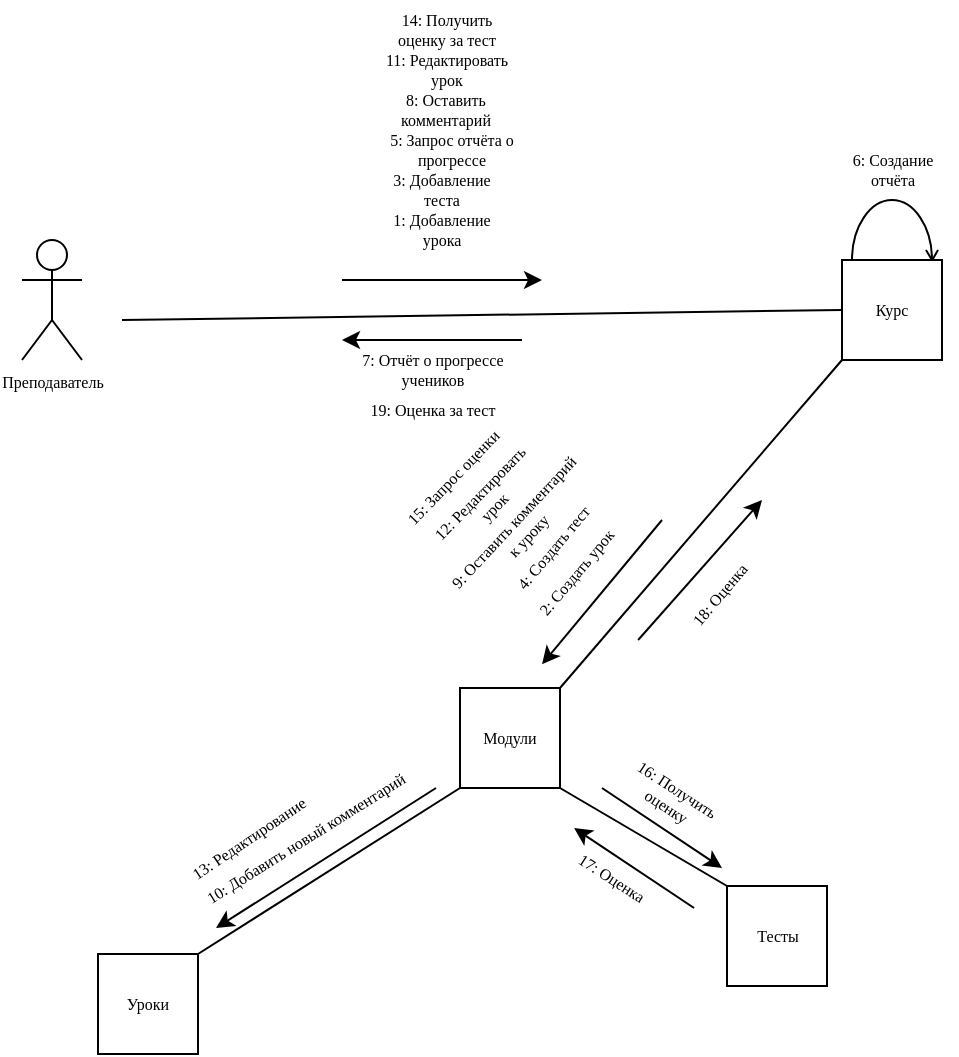 <mxfile version="24.5.3" type="device">
  <diagram id="C5RBs43oDa-KdzZeNtuy" name="Page-1">
    <mxGraphModel dx="1219" dy="722" grid="0" gridSize="10" guides="1" tooltips="1" connect="1" arrows="1" fold="1" page="1" pageScale="1" pageWidth="827" pageHeight="1169" math="0" shadow="0">
      <root>
        <mxCell id="WIyWlLk6GJQsqaUBKTNV-0" />
        <mxCell id="WIyWlLk6GJQsqaUBKTNV-1" parent="WIyWlLk6GJQsqaUBKTNV-0" />
        <mxCell id="LUi5VOqYY_TmOe-FUxRv-31" value="" style="ellipse;whiteSpace=wrap;html=1;" parent="WIyWlLk6GJQsqaUBKTNV-1" vertex="1">
          <mxGeometry x="595" y="220" width="40" height="60" as="geometry" />
        </mxCell>
        <mxCell id="LUi5VOqYY_TmOe-FUxRv-1" value="Преподаватель" style="shape=umlActor;verticalLabelPosition=bottom;verticalAlign=top;html=1;outlineConnect=0;fontSize=8;fontFamily=ISOCPEUR;fontSource=https%3A%2F%2Fdb.onlinewebfonts.com%2Ft%2F4b5ae315f5df148f0ab479a7cedc9832.ttf;" parent="WIyWlLk6GJQsqaUBKTNV-1" vertex="1">
          <mxGeometry x="180" y="240" width="30" height="60" as="geometry" />
        </mxCell>
        <mxCell id="LUi5VOqYY_TmOe-FUxRv-2" value="Курс" style="rounded=0;whiteSpace=wrap;html=1;fontSize=8;fontFamily=ISOCPEUR;fontSource=https%3A%2F%2Fdb.onlinewebfonts.com%2Ft%2F4b5ae315f5df148f0ab479a7cedc9832.ttf;" parent="WIyWlLk6GJQsqaUBKTNV-1" vertex="1">
          <mxGeometry x="590" y="250" width="50" height="50" as="geometry" />
        </mxCell>
        <mxCell id="LUi5VOqYY_TmOe-FUxRv-3" value="" style="endArrow=none;html=1;rounded=0;fontSize=8;fontFamily=ISOCPEUR;fontSource=https%3A%2F%2Fdb.onlinewebfonts.com%2Ft%2F4b5ae315f5df148f0ab479a7cedc9832.ttf;entryX=0;entryY=0.5;entryDx=0;entryDy=0;" parent="WIyWlLk6GJQsqaUBKTNV-1" edge="1" target="LUi5VOqYY_TmOe-FUxRv-2">
          <mxGeometry width="50" height="50" relative="1" as="geometry">
            <mxPoint x="230" y="280" as="sourcePoint" />
            <mxPoint x="570" y="279" as="targetPoint" />
          </mxGeometry>
        </mxCell>
        <mxCell id="LUi5VOqYY_TmOe-FUxRv-4" value="Модули" style="rounded=0;whiteSpace=wrap;html=1;fontSize=8;fontFamily=ISOCPEUR;fontSource=https%3A%2F%2Fdb.onlinewebfonts.com%2Ft%2F4b5ae315f5df148f0ab479a7cedc9832.ttf;" parent="WIyWlLk6GJQsqaUBKTNV-1" vertex="1">
          <mxGeometry x="399" y="464" width="50" height="50" as="geometry" />
        </mxCell>
        <mxCell id="LUi5VOqYY_TmOe-FUxRv-5" value="Уроки" style="rounded=0;whiteSpace=wrap;html=1;fontSize=8;fontFamily=ISOCPEUR;fontSource=https%3A%2F%2Fdb.onlinewebfonts.com%2Ft%2F4b5ae315f5df148f0ab479a7cedc9832.ttf;" parent="WIyWlLk6GJQsqaUBKTNV-1" vertex="1">
          <mxGeometry x="218" y="597" width="50" height="50" as="geometry" />
        </mxCell>
        <mxCell id="LUi5VOqYY_TmOe-FUxRv-6" value="Тесты" style="rounded=0;whiteSpace=wrap;html=1;fontSize=8;fontFamily=ISOCPEUR;fontSource=https%3A%2F%2Fdb.onlinewebfonts.com%2Ft%2F4b5ae315f5df148f0ab479a7cedc9832.ttf;" parent="WIyWlLk6GJQsqaUBKTNV-1" vertex="1">
          <mxGeometry x="532.5" y="563" width="50" height="50" as="geometry" />
        </mxCell>
        <mxCell id="LUi5VOqYY_TmOe-FUxRv-7" value="" style="endArrow=none;html=1;rounded=0;fontSize=8;fontFamily=ISOCPEUR;fontSource=https%3A%2F%2Fdb.onlinewebfonts.com%2Ft%2F4b5ae315f5df148f0ab479a7cedc9832.ttf;exitX=1;exitY=0;exitDx=0;exitDy=0;entryX=0;entryY=1;entryDx=0;entryDy=0;" parent="WIyWlLk6GJQsqaUBKTNV-1" edge="1" target="LUi5VOqYY_TmOe-FUxRv-4" source="LUi5VOqYY_TmOe-FUxRv-5">
          <mxGeometry width="50" height="50" relative="1" as="geometry">
            <mxPoint x="230" y="659" as="sourcePoint" />
            <mxPoint x="360" y="560" as="targetPoint" />
          </mxGeometry>
        </mxCell>
        <mxCell id="LUi5VOqYY_TmOe-FUxRv-8" value="" style="endArrow=none;html=1;rounded=0;fontSize=8;fontFamily=ISOCPEUR;fontSource=https%3A%2F%2Fdb.onlinewebfonts.com%2Ft%2F4b5ae315f5df148f0ab479a7cedc9832.ttf;exitX=1;exitY=1;exitDx=0;exitDy=0;entryX=0;entryY=0;entryDx=0;entryDy=0;" parent="WIyWlLk6GJQsqaUBKTNV-1" edge="1" target="LUi5VOqYY_TmOe-FUxRv-6" source="LUi5VOqYY_TmOe-FUxRv-4">
          <mxGeometry width="50" height="50" relative="1" as="geometry">
            <mxPoint x="450" y="560" as="sourcePoint" />
            <mxPoint x="540" y="620" as="targetPoint" />
          </mxGeometry>
        </mxCell>
        <mxCell id="LUi5VOqYY_TmOe-FUxRv-9" value="" style="endArrow=none;html=1;rounded=0;fontSize=8;fontFamily=ISOCPEUR;fontSource=https%3A%2F%2Fdb.onlinewebfonts.com%2Ft%2F4b5ae315f5df148f0ab479a7cedc9832.ttf;entryX=0;entryY=1;entryDx=0;entryDy=0;exitX=1;exitY=0;exitDx=0;exitDy=0;" parent="WIyWlLk6GJQsqaUBKTNV-1" edge="1" target="LUi5VOqYY_TmOe-FUxRv-2" source="LUi5VOqYY_TmOe-FUxRv-4">
          <mxGeometry width="50" height="50" relative="1" as="geometry">
            <mxPoint x="440" y="480" as="sourcePoint" />
            <mxPoint x="584" y="320" as="targetPoint" />
          </mxGeometry>
        </mxCell>
        <mxCell id="LUi5VOqYY_TmOe-FUxRv-10" value="1: Добавление урока" style="text;html=1;align=center;verticalAlign=middle;whiteSpace=wrap;rounded=0;fontSize=8;fontFamily=ISOCPEUR;fontSource=https%3A%2F%2Fdb.onlinewebfonts.com%2Ft%2F4b5ae315f5df148f0ab479a7cedc9832.ttf;" parent="WIyWlLk6GJQsqaUBKTNV-1" vertex="1">
          <mxGeometry x="360" y="220" width="60" height="30" as="geometry" />
        </mxCell>
        <mxCell id="LUi5VOqYY_TmOe-FUxRv-11" value="2: Создать урок" style="text;html=1;align=center;verticalAlign=middle;whiteSpace=wrap;rounded=0;rotation=-50;fontSize=8;fontFamily=ISOCPEUR;fontSource=https%3A%2F%2Fdb.onlinewebfonts.com%2Ft%2F4b5ae315f5df148f0ab479a7cedc9832.ttf;" parent="WIyWlLk6GJQsqaUBKTNV-1" vertex="1">
          <mxGeometry x="428.09" y="390.78" width="58.21" height="30" as="geometry" />
        </mxCell>
        <mxCell id="LUi5VOqYY_TmOe-FUxRv-13" value="" style="endArrow=classic;html=1;rounded=0;fontSize=8;fontFamily=ISOCPEUR;fontSource=https%3A%2F%2Fdb.onlinewebfonts.com%2Ft%2F4b5ae315f5df148f0ab479a7cedc9832.ttf;" parent="WIyWlLk6GJQsqaUBKTNV-1" edge="1">
          <mxGeometry width="50" height="50" relative="1" as="geometry">
            <mxPoint x="340" y="260" as="sourcePoint" />
            <mxPoint x="440" y="260" as="targetPoint" />
          </mxGeometry>
        </mxCell>
        <mxCell id="LUi5VOqYY_TmOe-FUxRv-14" value="" style="endArrow=classic;html=1;rounded=0;fontSize=8;fontFamily=ISOCPEUR;fontSource=https%3A%2F%2Fdb.onlinewebfonts.com%2Ft%2F4b5ae315f5df148f0ab479a7cedc9832.ttf;" parent="WIyWlLk6GJQsqaUBKTNV-1" edge="1">
          <mxGeometry width="50" height="50" relative="1" as="geometry">
            <mxPoint x="387" y="514" as="sourcePoint" />
            <mxPoint x="277" y="584" as="targetPoint" />
          </mxGeometry>
        </mxCell>
        <mxCell id="LUi5VOqYY_TmOe-FUxRv-15" value="" style="endArrow=classic;html=1;rounded=0;fontSize=8;fontFamily=ISOCPEUR;fontSource=https%3A%2F%2Fdb.onlinewebfonts.com%2Ft%2F4b5ae315f5df148f0ab479a7cedc9832.ttf;" parent="WIyWlLk6GJQsqaUBKTNV-1" edge="1">
          <mxGeometry width="50" height="50" relative="1" as="geometry">
            <mxPoint x="500" y="380" as="sourcePoint" />
            <mxPoint x="440" y="452.18" as="targetPoint" />
          </mxGeometry>
        </mxCell>
        <mxCell id="LUi5VOqYY_TmOe-FUxRv-16" value="3: Добавление теста" style="text;html=1;align=center;verticalAlign=middle;whiteSpace=wrap;rounded=0;fontSize=8;fontFamily=ISOCPEUR;fontSource=https%3A%2F%2Fdb.onlinewebfonts.com%2Ft%2F4b5ae315f5df148f0ab479a7cedc9832.ttf;" parent="WIyWlLk6GJQsqaUBKTNV-1" vertex="1">
          <mxGeometry x="360" y="200" width="60" height="30" as="geometry" />
        </mxCell>
        <mxCell id="LUi5VOqYY_TmOe-FUxRv-17" value="4: Создать тест" style="text;html=1;align=center;verticalAlign=middle;whiteSpace=wrap;rounded=0;rotation=-50;fontSize=8;fontFamily=ISOCPEUR;fontSource=https%3A%2F%2Fdb.onlinewebfonts.com%2Ft%2F4b5ae315f5df148f0ab479a7cedc9832.ttf;" parent="WIyWlLk6GJQsqaUBKTNV-1" vertex="1">
          <mxGeometry x="414.72" y="378.6" width="61.07" height="30" as="geometry" />
        </mxCell>
        <mxCell id="LUi5VOqYY_TmOe-FUxRv-18" value="16: Получить оценку" style="text;html=1;align=center;verticalAlign=middle;whiteSpace=wrap;rounded=0;rotation=33;fontSize=8;fontFamily=ISOCPEUR;fontSource=https%3A%2F%2Fdb.onlinewebfonts.com%2Ft%2F4b5ae315f5df148f0ab479a7cedc9832.ttf;" parent="WIyWlLk6GJQsqaUBKTNV-1" vertex="1">
          <mxGeometry x="470" y="504" width="70" height="30" as="geometry" />
        </mxCell>
        <mxCell id="LUi5VOqYY_TmOe-FUxRv-19" value="" style="endArrow=classic;html=1;rounded=0;fontSize=8;fontFamily=ISOCPEUR;fontSource=https%3A%2F%2Fdb.onlinewebfonts.com%2Ft%2F4b5ae315f5df148f0ab479a7cedc9832.ttf;" parent="WIyWlLk6GJQsqaUBKTNV-1" edge="1">
          <mxGeometry width="50" height="50" relative="1" as="geometry">
            <mxPoint x="470" y="514" as="sourcePoint" />
            <mxPoint x="530" y="554" as="targetPoint" />
          </mxGeometry>
        </mxCell>
        <mxCell id="LUi5VOqYY_TmOe-FUxRv-21" value="5: Запрос отчёта о прогрессе" style="text;html=1;align=center;verticalAlign=middle;whiteSpace=wrap;rounded=0;fontSize=8;fontFamily=ISOCPEUR;fontSource=https%3A%2F%2Fdb.onlinewebfonts.com%2Ft%2F4b5ae315f5df148f0ab479a7cedc9832.ttf;" parent="WIyWlLk6GJQsqaUBKTNV-1" vertex="1">
          <mxGeometry x="360" y="180" width="70" height="30" as="geometry" />
        </mxCell>
        <mxCell id="LUi5VOqYY_TmOe-FUxRv-23" value="7: Отчёт о прогрессе учеников" style="text;html=1;align=center;verticalAlign=middle;whiteSpace=wrap;rounded=0;fontSize=8;fontFamily=ISOCPEUR;fontSource=https%3A%2F%2Fdb.onlinewebfonts.com%2Ft%2F4b5ae315f5df148f0ab479a7cedc9832.ttf;" parent="WIyWlLk6GJQsqaUBKTNV-1" vertex="1">
          <mxGeometry x="347.5" y="290" width="75" height="30" as="geometry" />
        </mxCell>
        <mxCell id="LUi5VOqYY_TmOe-FUxRv-24" value="" style="endArrow=classic;html=1;rounded=0;fontSize=8;fontFamily=ISOCPEUR;fontSource=https%3A%2F%2Fdb.onlinewebfonts.com%2Ft%2F4b5ae315f5df148f0ab479a7cedc9832.ttf;" parent="WIyWlLk6GJQsqaUBKTNV-1" edge="1">
          <mxGeometry width="50" height="50" relative="1" as="geometry">
            <mxPoint x="430" y="290" as="sourcePoint" />
            <mxPoint x="340" y="290" as="targetPoint" />
          </mxGeometry>
        </mxCell>
        <mxCell id="LUi5VOqYY_TmOe-FUxRv-25" value="8: Оставить комментарий" style="text;html=1;align=center;verticalAlign=middle;whiteSpace=wrap;rounded=0;fontSize=8;fontFamily=ISOCPEUR;fontSource=https%3A%2F%2Fdb.onlinewebfonts.com%2Ft%2F4b5ae315f5df148f0ab479a7cedc9832.ttf;" parent="WIyWlLk6GJQsqaUBKTNV-1" vertex="1">
          <mxGeometry x="360" y="160" width="64" height="30" as="geometry" />
        </mxCell>
        <mxCell id="LUi5VOqYY_TmOe-FUxRv-26" value="9: Оставить комментарий к уроку" style="text;html=1;align=center;verticalAlign=middle;whiteSpace=wrap;rounded=0;rotation=313;fontSize=8;fontFamily=ISOCPEUR;fontSource=https%3A%2F%2Fdb.onlinewebfonts.com%2Ft%2F4b5ae315f5df148f0ab479a7cedc9832.ttf;" parent="WIyWlLk6GJQsqaUBKTNV-1" vertex="1">
          <mxGeometry x="383.47" y="368.6" width="92.32" height="30" as="geometry" />
        </mxCell>
        <mxCell id="LUi5VOqYY_TmOe-FUxRv-27" value="10: Добавить новый комментарий" style="text;html=1;align=center;verticalAlign=middle;whiteSpace=wrap;rounded=0;rotation=328;fontSize=8;fontFamily=ISOCPEUR;fontSource=https%3A%2F%2Fdb.onlinewebfonts.com%2Ft%2F4b5ae315f5df148f0ab479a7cedc9832.ttf;" parent="WIyWlLk6GJQsqaUBKTNV-1" vertex="1">
          <mxGeometry x="262" y="524" width="120" height="30" as="geometry" />
        </mxCell>
        <mxCell id="LUi5VOqYY_TmOe-FUxRv-28" value="11: Редактировать урок" style="text;html=1;align=center;verticalAlign=middle;whiteSpace=wrap;rounded=0;fontSize=8;fontFamily=ISOCPEUR;fontSource=https%3A%2F%2Fdb.onlinewebfonts.com%2Ft%2F4b5ae315f5df148f0ab479a7cedc9832.ttf;" parent="WIyWlLk6GJQsqaUBKTNV-1" vertex="1">
          <mxGeometry x="360" y="140" width="65" height="30" as="geometry" />
        </mxCell>
        <mxCell id="LUi5VOqYY_TmOe-FUxRv-29" value="12: Редактировать урок" style="text;html=1;align=center;verticalAlign=middle;whiteSpace=wrap;rounded=0;fontSize=8;fontFamily=ISOCPEUR;fontSource=https%3A%2F%2Fdb.onlinewebfonts.com%2Ft%2F4b5ae315f5df148f0ab479a7cedc9832.ttf;rotation=314;" parent="WIyWlLk6GJQsqaUBKTNV-1" vertex="1">
          <mxGeometry x="380" y="360" width="65" height="20" as="geometry" />
        </mxCell>
        <mxCell id="LUi5VOqYY_TmOe-FUxRv-30" value="13: Редактирование" style="text;html=1;align=center;verticalAlign=middle;whiteSpace=wrap;rounded=0;fontSize=8;fontFamily=ISOCPEUR;fontSource=https%3A%2F%2Fdb.onlinewebfonts.com%2Ft%2F4b5ae315f5df148f0ab479a7cedc9832.ttf;rotation=326;" parent="WIyWlLk6GJQsqaUBKTNV-1" vertex="1">
          <mxGeometry x="259" y="524" width="69" height="30" as="geometry" />
        </mxCell>
        <mxCell id="LUi5VOqYY_TmOe-FUxRv-32" value="6: Создание отчёта" style="text;html=1;align=center;verticalAlign=middle;whiteSpace=wrap;rounded=0;fontSize=8;fontFamily=ISOCPEUR;fontSource=https%3A%2F%2Fdb.onlinewebfonts.com%2Ft%2F4b5ae315f5df148f0ab479a7cedc9832.ttf;" parent="WIyWlLk6GJQsqaUBKTNV-1" vertex="1">
          <mxGeometry x="582.5" y="190" width="65" height="30" as="geometry" />
        </mxCell>
        <mxCell id="LUi5VOqYY_TmOe-FUxRv-33" value="14: Получить оценку за тест" style="text;html=1;align=center;verticalAlign=middle;whiteSpace=wrap;rounded=0;fontSize=8;fontFamily=ISOCPEUR;fontSource=https%3A%2F%2Fdb.onlinewebfonts.com%2Ft%2F4b5ae315f5df148f0ab479a7cedc9832.ttf;" parent="WIyWlLk6GJQsqaUBKTNV-1" vertex="1">
          <mxGeometry x="360" y="120" width="65" height="30" as="geometry" />
        </mxCell>
        <mxCell id="LUi5VOqYY_TmOe-FUxRv-34" value="" style="endArrow=classic;html=1;rounded=0;fontSize=8;fontFamily=ISOCPEUR;fontSource=https%3A%2F%2Fdb.onlinewebfonts.com%2Ft%2F4b5ae315f5df148f0ab479a7cedc9832.ttf;" parent="WIyWlLk6GJQsqaUBKTNV-1" edge="1">
          <mxGeometry width="50" height="50" relative="1" as="geometry">
            <mxPoint x="516.05" y="574" as="sourcePoint" />
            <mxPoint x="456.05" y="534" as="targetPoint" />
          </mxGeometry>
        </mxCell>
        <mxCell id="LUi5VOqYY_TmOe-FUxRv-35" value="17: Оценка" style="text;html=1;align=center;verticalAlign=middle;whiteSpace=wrap;rounded=0;rotation=33;fontSize=8;fontFamily=ISOCPEUR;fontSource=https%3A%2F%2Fdb.onlinewebfonts.com%2Ft%2F4b5ae315f5df148f0ab479a7cedc9832.ttf;" parent="WIyWlLk6GJQsqaUBKTNV-1" vertex="1">
          <mxGeometry x="440" y="544" width="70" height="30" as="geometry" />
        </mxCell>
        <mxCell id="LUi5VOqYY_TmOe-FUxRv-40" value="18: Оценка" style="text;html=1;align=center;verticalAlign=middle;whiteSpace=wrap;rounded=0;rotation=-50;fontSize=8;fontFamily=ISOCPEUR;fontSource=https%3A%2F%2Fdb.onlinewebfonts.com%2Ft%2F4b5ae315f5df148f0ab479a7cedc9832.ttf;" parent="WIyWlLk6GJQsqaUBKTNV-1" vertex="1">
          <mxGeometry x="500.0" y="402.18" width="58.21" height="30" as="geometry" />
        </mxCell>
        <mxCell id="LUi5VOqYY_TmOe-FUxRv-41" value="" style="endArrow=classic;html=1;rounded=0;fontSize=8;fontFamily=ISOCPEUR;fontSource=https%3A%2F%2Fdb.onlinewebfonts.com%2Ft%2F4b5ae315f5df148f0ab479a7cedc9832.ttf;" parent="WIyWlLk6GJQsqaUBKTNV-1" edge="1">
          <mxGeometry width="50" height="50" relative="1" as="geometry">
            <mxPoint x="488.06" y="440.0" as="sourcePoint" />
            <mxPoint x="550" y="370" as="targetPoint" />
          </mxGeometry>
        </mxCell>
        <mxCell id="LUi5VOqYY_TmOe-FUxRv-42" value="19: Оценка за тест" style="text;html=1;align=center;verticalAlign=middle;whiteSpace=wrap;rounded=0;fontSize=8;fontFamily=ISOCPEUR;fontSource=https%3A%2F%2Fdb.onlinewebfonts.com%2Ft%2F4b5ae315f5df148f0ab479a7cedc9832.ttf;" parent="WIyWlLk6GJQsqaUBKTNV-1" vertex="1">
          <mxGeometry x="347.5" y="310" width="75" height="30" as="geometry" />
        </mxCell>
        <mxCell id="LUi5VOqYY_TmOe-FUxRv-46" value="15: Запрос оценки" style="text;html=1;align=center;verticalAlign=middle;whiteSpace=wrap;rounded=0;fontSize=8;fontFamily=ISOCPEUR;fontSource=https%3A%2F%2Fdb.onlinewebfonts.com%2Ft%2F4b5ae315f5df148f0ab479a7cedc9832.ttf;rotation=314;" parent="WIyWlLk6GJQsqaUBKTNV-1" vertex="1">
          <mxGeometry x="362.5" y="348.6" width="65" height="20" as="geometry" />
        </mxCell>
        <mxCell id="LUi5VOqYY_TmOe-FUxRv-47" value="" style="endArrow=none;html=1;rounded=0;entryX=0.909;entryY=-0.01;entryDx=0;entryDy=0;entryPerimeter=0;" parent="WIyWlLk6GJQsqaUBKTNV-1" target="LUi5VOqYY_TmOe-FUxRv-2" edge="1">
          <mxGeometry width="50" height="50" relative="1" as="geometry">
            <mxPoint x="638" y="245" as="sourcePoint" />
            <mxPoint x="610" y="250" as="targetPoint" />
          </mxGeometry>
        </mxCell>
        <mxCell id="LUi5VOqYY_TmOe-FUxRv-49" value="" style="endArrow=none;html=1;rounded=0;entryX=0.909;entryY=-0.01;entryDx=0;entryDy=0;entryPerimeter=0;" parent="WIyWlLk6GJQsqaUBKTNV-1" edge="1">
          <mxGeometry width="50" height="50" relative="1" as="geometry">
            <mxPoint x="632" y="245" as="sourcePoint" />
            <mxPoint x="635" y="250" as="targetPoint" />
          </mxGeometry>
        </mxCell>
      </root>
    </mxGraphModel>
  </diagram>
</mxfile>

